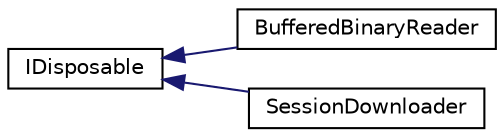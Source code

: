 digraph "Graphical Class Hierarchy"
{
 // INTERACTIVE_SVG=YES
 // LATEX_PDF_SIZE
  edge [fontname="Helvetica",fontsize="10",labelfontname="Helvetica",labelfontsize="10"];
  node [fontname="Helvetica",fontsize="10",shape=record];
  rankdir="LR";
  Node0 [label="IDisposable",height=0.2,width=0.4,color="black", fillcolor="white", style="filled",URL="$class_i_disposable.html",tooltip=" "];
  Node0 -> Node1 [dir="back",color="midnightblue",fontsize="10",style="solid",fontname="Helvetica"];
  Node1 [label="BufferedBinaryReader",height=0.2,width=0.4,color="black", fillcolor="white", style="filled",URL="$class_buffered_binary_reader.html",tooltip="Much faster than BinaryReader"];
  Node0 -> Node2 [dir="back",color="midnightblue",fontsize="10",style="solid",fontname="Helvetica"];
  Node2 [label="SessionDownloader",height=0.2,width=0.4,color="black", fillcolor="white", style="filled",URL="$class_mirage_x_r_1_1_session_downloader.html",tooltip=" "];
}
